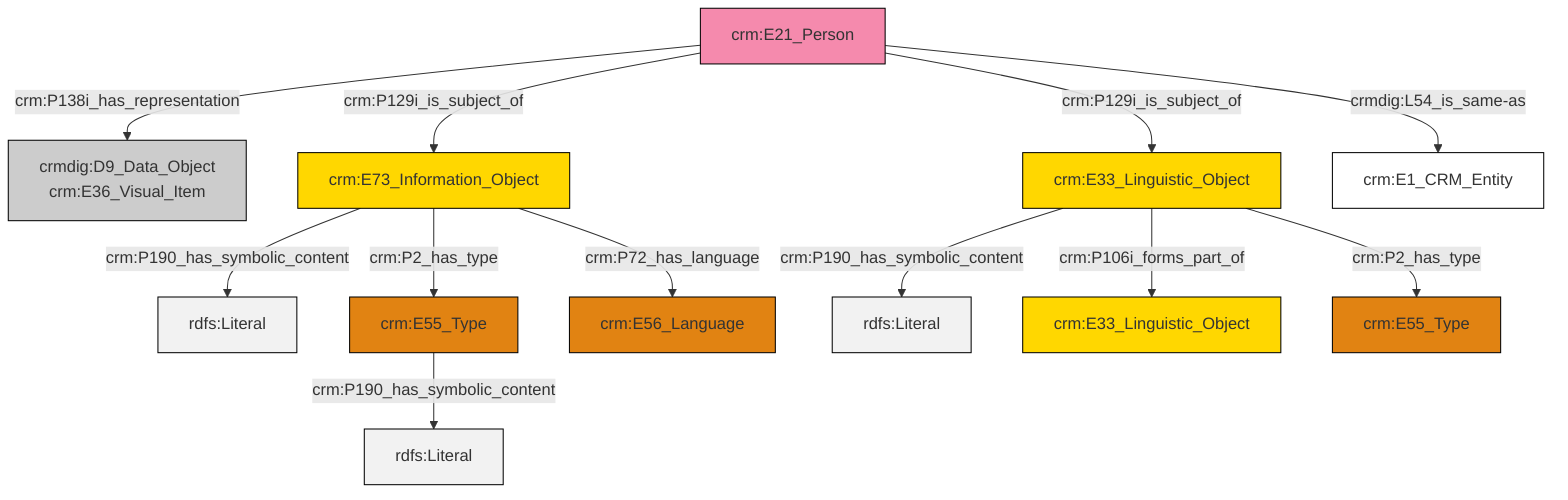 graph TD
classDef Literal fill:#f2f2f2,stroke:#000000;
classDef CRM_Entity fill:#FFFFFF,stroke:#000000;
classDef Temporal_Entity fill:#00C9E6, stroke:#000000;
classDef Type fill:#E18312, stroke:#000000;
classDef Time-Span fill:#2C9C91, stroke:#000000;
classDef Appellation fill:#FFEB7F, stroke:#000000;
classDef Place fill:#008836, stroke:#000000;
classDef Persistent_Item fill:#B266B2, stroke:#000000;
classDef Conceptual_Object fill:#FFD700, stroke:#000000;
classDef Physical_Thing fill:#D2B48C, stroke:#000000;
classDef Actor fill:#f58aad, stroke:#000000;
classDef PC_Classes fill:#4ce600, stroke:#000000;
classDef Multi fill:#cccccc,stroke:#000000;

0["crm:E73_Information_Object"]:::Conceptual_Object -->|crm:P190_has_symbolic_content| 1[rdfs:Literal]:::Literal
4["crm:E21_Person"]:::Actor -->|crm:P138i_has_representation| 5["crmdig:D9_Data_Object<br>crm:E36_Visual_Item"]:::Multi
0["crm:E73_Information_Object"]:::Conceptual_Object -->|crm:P2_has_type| 8["crm:E55_Type"]:::Type
0["crm:E73_Information_Object"]:::Conceptual_Object -->|crm:P72_has_language| 9["crm:E56_Language"]:::Type
2["crm:E33_Linguistic_Object"]:::Conceptual_Object -->|crm:P190_has_symbolic_content| 11[rdfs:Literal]:::Literal
8["crm:E55_Type"]:::Type -->|crm:P190_has_symbolic_content| 17[rdfs:Literal]:::Literal
4["crm:E21_Person"]:::Actor -->|crm:P129i_is_subject_of| 0["crm:E73_Information_Object"]:::Conceptual_Object
2["crm:E33_Linguistic_Object"]:::Conceptual_Object -->|crm:P106i_forms_part_of| 19["crm:E33_Linguistic_Object"]:::Conceptual_Object
4["crm:E21_Person"]:::Actor -->|crm:P129i_is_subject_of| 2["crm:E33_Linguistic_Object"]:::Conceptual_Object
2["crm:E33_Linguistic_Object"]:::Conceptual_Object -->|crm:P2_has_type| 6["crm:E55_Type"]:::Type
4["crm:E21_Person"]:::Actor -->|crmdig:L54_is_same-as| 14["crm:E1_CRM_Entity"]:::CRM_Entity